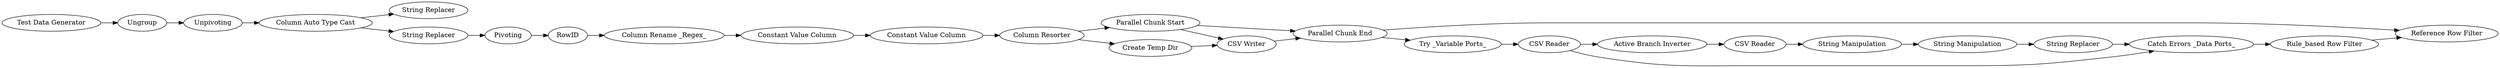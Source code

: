 digraph {
	3 -> 40
	6 -> 3
	20 -> 21
	32 -> 19
	29 -> 28
	12 -> 38
	2 -> 6
	39 -> 40
	7 -> 12
	4 -> 27
	1 -> 4
	21 -> 2
	30 -> 31
	31 -> 32
	38 -> 35
	13 -> 39
	29 -> 33
	7 -> 13
	35 -> 36
	37 -> 13
	36 -> 37
	33 -> 30
	11 -> 7
	21 -> 5
	19 -> 20
	5 -> 6
	3 -> 11
	2 -> 3
	27 -> 29
	27 [label=Unpivoting]
	7 [label="CSV Reader"]
	21 [label="Column Resorter"]
	32 [label="Column Rename _Regex_"]
	3 [label="Parallel Chunk End"]
	19 [label="Constant Value Column"]
	31 [label=RowID]
	6 [label="CSV Writer"]
	12 [label="Active Branch Inverter"]
	1 [label="Test Data Generator"]
	28 [label="String Replacer"]
	11 [label="Try _Variable Ports_"]
	4 [label=Ungroup]
	38 [label="CSV Reader"]
	5 [label="Create Temp Dir"]
	13 [label="Catch Errors _Data Ports_"]
	20 [label="Constant Value Column"]
	35 [label="String Manipulation"]
	29 [label="Column Auto Type Cast"]
	36 [label="String Manipulation"]
	40 [label="Reference Row Filter"]
	39 [label="Rule_based Row Filter"]
	33 [label="String Replacer"]
	30 [label=Pivoting]
	2 [label="Parallel Chunk Start"]
	37 [label="String Replacer"]
	rankdir=LR
}
